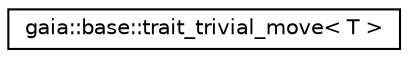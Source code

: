 digraph G
{
  edge [fontname="Helvetica",fontsize="10",labelfontname="Helvetica",labelfontsize="10"];
  node [fontname="Helvetica",fontsize="10",shape=record];
  rankdir=LR;
  Node1 [label="gaia::base::trait_trivial_move\< T \>",height=0.2,width=0.4,color="black", fillcolor="white", style="filled",URL="$d9/d2a/structgaia_1_1base_1_1trait__trivial__move.html"];
}
